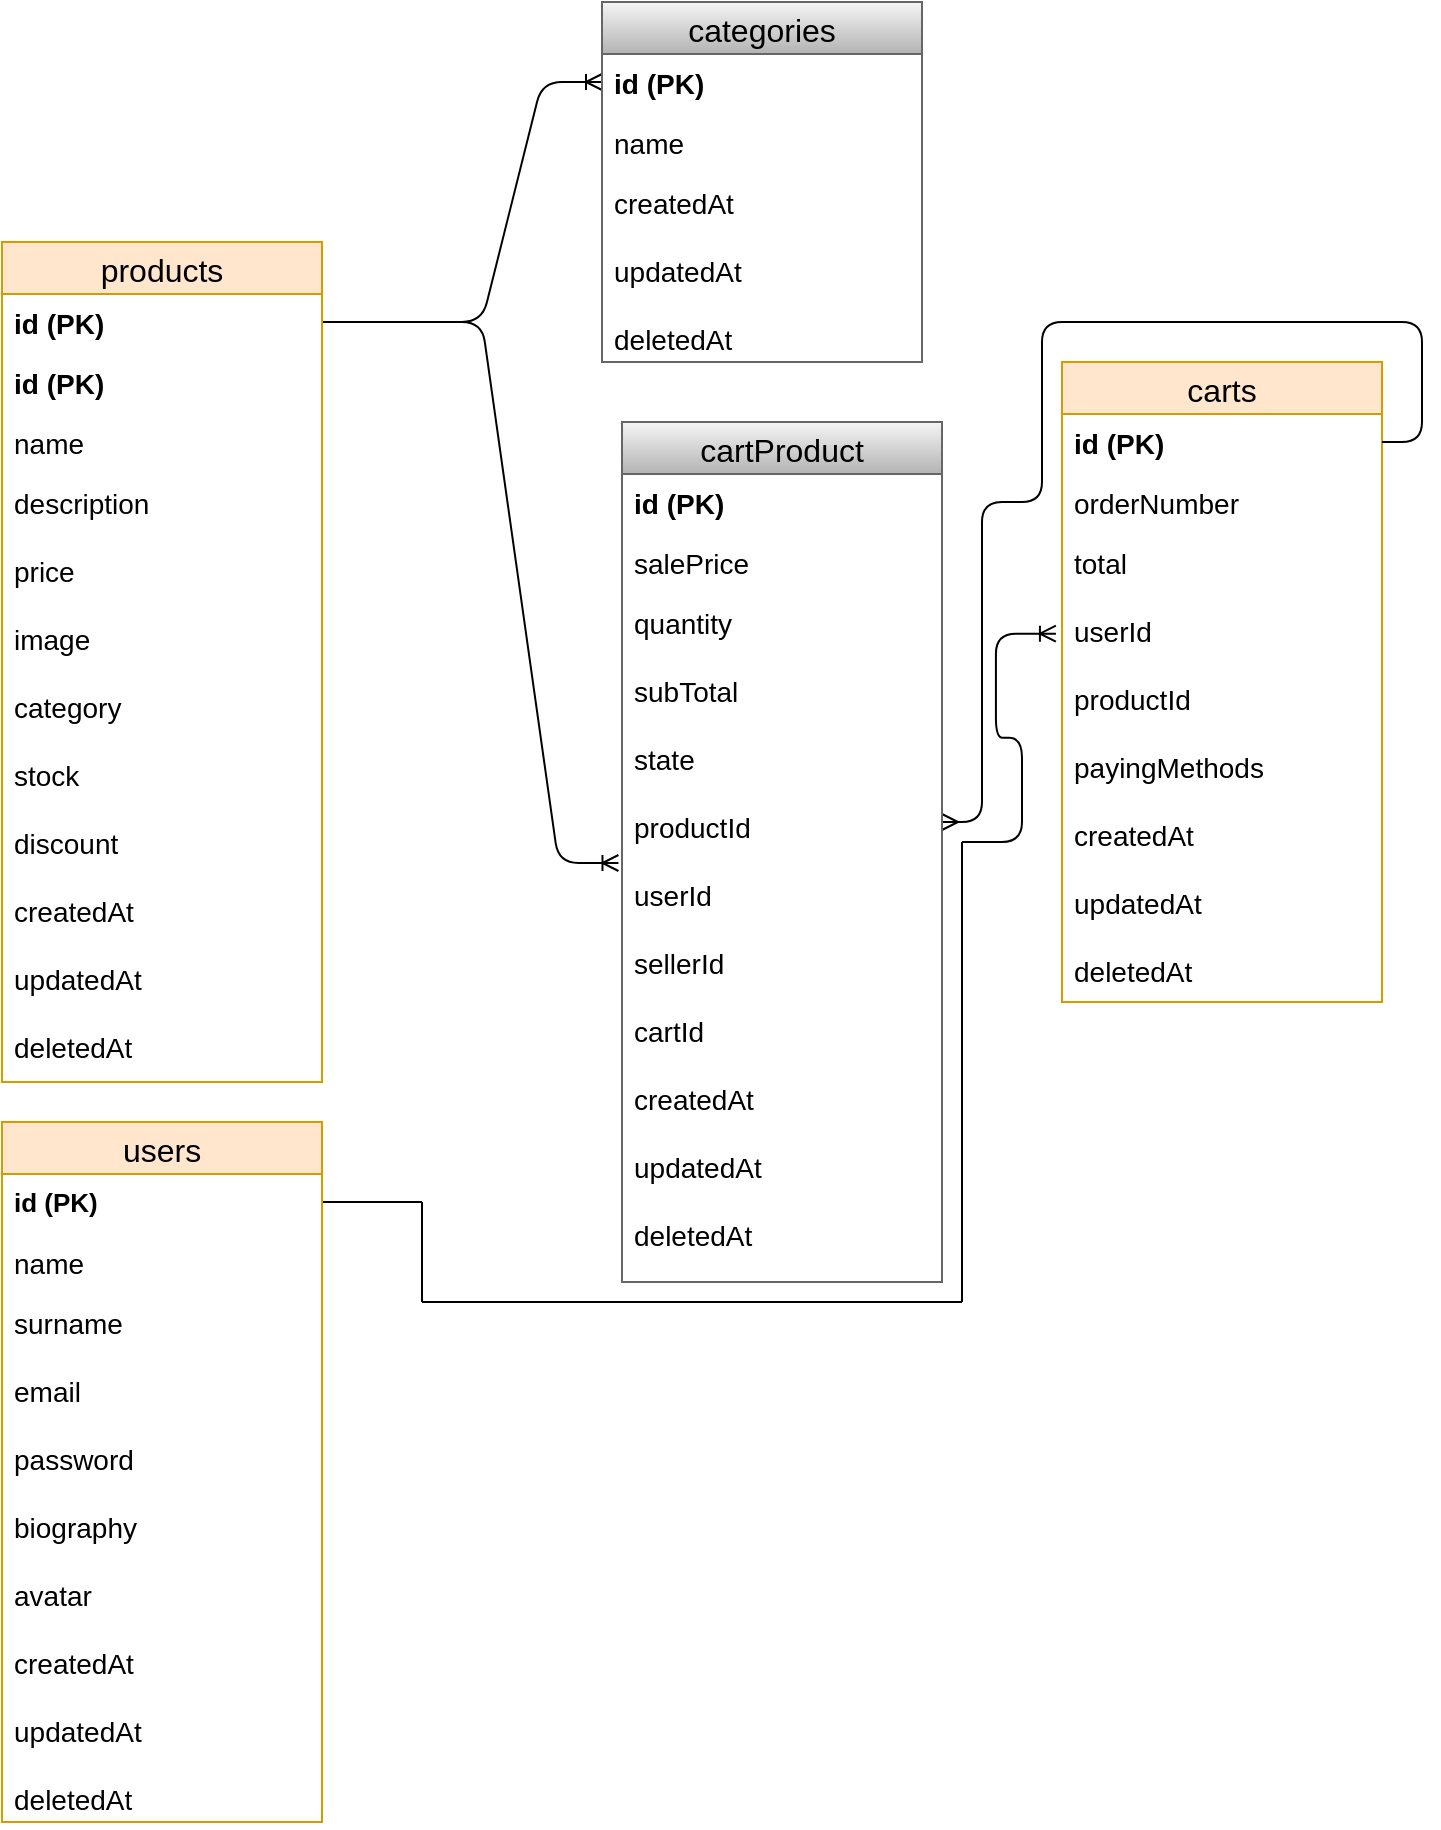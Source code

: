 <mxfile version="13.6.2" type="device"><diagram id="rAe9dbiCioBIH7oQ1yqB" name="Page-1"><mxGraphModel dx="1319" dy="2886" grid="1" gridSize="10" guides="1" tooltips="1" connect="1" arrows="1" fold="1" page="1" pageScale="1" pageWidth="827" pageHeight="1169" math="0" shadow="0"><root><mxCell id="0"/><mxCell id="1" parent="0"/><mxCell id="lOi4-iCF0sRZdIJCkl7v-44" value="" style="endArrow=none;html=1;rounded=0;fontSize=14;" edge="1" parent="1"><mxGeometry relative="1" as="geometry"><mxPoint x="210" y="-1090" as="sourcePoint"/><mxPoint x="260" y="-1090" as="targetPoint"/><Array as="points"><mxPoint x="240" y="-1090"/></Array></mxGeometry></mxCell><mxCell id="lOi4-iCF0sRZdIJCkl7v-52" value="" style="endArrow=none;html=1;rounded=0;fontSize=14;" edge="1" parent="1"><mxGeometry relative="1" as="geometry"><mxPoint x="210" y="-650" as="sourcePoint"/><mxPoint x="260" y="-650" as="targetPoint"/><Array as="points"><mxPoint x="240" y="-650"/></Array></mxGeometry></mxCell><mxCell id="lOi4-iCF0sRZdIJCkl7v-54" value="" style="endArrow=none;html=1;rounded=0;fontSize=14;" edge="1" parent="1"><mxGeometry relative="1" as="geometry"><mxPoint x="260" y="-600" as="sourcePoint"/><mxPoint x="530" y="-600" as="targetPoint"/></mxGeometry></mxCell><mxCell id="lOi4-iCF0sRZdIJCkl7v-55" value="" style="endArrow=none;html=1;rounded=0;fontSize=14;" edge="1" parent="1"><mxGeometry relative="1" as="geometry"><mxPoint x="260" y="-650" as="sourcePoint"/><mxPoint x="260" y="-600" as="targetPoint"/></mxGeometry></mxCell><mxCell id="lOi4-iCF0sRZdIJCkl7v-56" value="" style="endArrow=none;html=1;rounded=0;fontSize=14;" edge="1" parent="1"><mxGeometry relative="1" as="geometry"><mxPoint x="530" y="-830" as="sourcePoint"/><mxPoint x="530" y="-600" as="targetPoint"/><Array as="points"/></mxGeometry></mxCell><mxCell id="lOi4-iCF0sRZdIJCkl7v-57" value="" style="edgeStyle=entityRelationEdgeStyle;fontSize=12;html=1;endArrow=ERoneToMany;entryX=-0.019;entryY=0.213;entryDx=0;entryDy=0;entryPerimeter=0;" edge="1" parent="1" target="lOi4-iCF0sRZdIJCkl7v-15"><mxGeometry width="100" height="100" relative="1" as="geometry"><mxPoint x="530" y="-830" as="sourcePoint"/><mxPoint x="580" y="-940" as="targetPoint"/></mxGeometry></mxCell><mxCell id="lOi4-iCF0sRZdIJCkl7v-58" value="" style="edgeStyle=entityRelationEdgeStyle;fontSize=12;html=1;endArrow=ERoneToMany;" edge="1" parent="1"><mxGeometry width="100" height="100" relative="1" as="geometry"><mxPoint x="260" y="-1090" as="sourcePoint"/><mxPoint x="350" y="-1210" as="targetPoint"/></mxGeometry></mxCell><mxCell id="lOi4-iCF0sRZdIJCkl7v-59" value="" style="edgeStyle=entityRelationEdgeStyle;fontSize=12;html=1;endArrow=ERoneToMany;entryX=-0.011;entryY=0.391;entryDx=0;entryDy=0;entryPerimeter=0;" edge="1" parent="1" target="lOi4-iCF0sRZdIJCkl7v-20"><mxGeometry width="100" height="100" relative="1" as="geometry"><mxPoint x="260" y="-1090" as="sourcePoint"/><mxPoint x="300" y="-840" as="targetPoint"/></mxGeometry></mxCell><mxCell id="lOi4-iCF0sRZdIJCkl7v-21" value="categories" style="swimlane;fontStyle=0;childLayout=stackLayout;horizontal=1;startSize=26;horizontalStack=0;resizeParent=1;resizeParentMax=0;resizeLast=0;collapsible=1;marginBottom=0;align=center;fontSize=16;fillColor=#f5f5f5;strokeColor=#666666;gradientColor=#b3b3b3;" vertex="1" parent="1"><mxGeometry x="350" y="-1250" width="160" height="180" as="geometry"/></mxCell><mxCell id="lOi4-iCF0sRZdIJCkl7v-22" value="id (PK)" style="text;strokeColor=none;fillColor=none;spacingLeft=4;spacingRight=4;overflow=hidden;rotatable=0;points=[[0,0.5],[1,0.5]];portConstraint=eastwest;fontSize=14;fontStyle=1" vertex="1" parent="lOi4-iCF0sRZdIJCkl7v-21"><mxGeometry y="26" width="160" height="30" as="geometry"/></mxCell><mxCell id="lOi4-iCF0sRZdIJCkl7v-23" value="name" style="text;strokeColor=none;fillColor=none;spacingLeft=4;spacingRight=4;overflow=hidden;rotatable=0;points=[[0,0.5],[1,0.5]];portConstraint=eastwest;fontSize=14;" vertex="1" parent="lOi4-iCF0sRZdIJCkl7v-21"><mxGeometry y="56" width="160" height="30" as="geometry"/></mxCell><mxCell id="lOi4-iCF0sRZdIJCkl7v-24" value="createdAt&#10;&#10;updatedAt&#10;&#10;deletedAt" style="text;strokeColor=none;fillColor=none;spacingLeft=4;spacingRight=4;overflow=hidden;rotatable=0;points=[[0,0.5],[1,0.5]];portConstraint=eastwest;fontSize=14;" vertex="1" parent="lOi4-iCF0sRZdIJCkl7v-21"><mxGeometry y="86" width="160" height="94" as="geometry"/></mxCell><mxCell id="lOi4-iCF0sRZdIJCkl7v-12" value="carts" style="swimlane;fontStyle=0;childLayout=stackLayout;horizontal=1;startSize=26;horizontalStack=0;resizeParent=1;resizeParentMax=0;resizeLast=0;collapsible=1;marginBottom=0;align=center;fontSize=16;fillColor=#ffe6cc;strokeColor=#d79b00;" vertex="1" parent="1"><mxGeometry x="580" y="-1070" width="160" height="320" as="geometry"/></mxCell><mxCell id="lOi4-iCF0sRZdIJCkl7v-61" value="id (PK)" style="text;strokeColor=none;fillColor=none;spacingLeft=4;spacingRight=4;overflow=hidden;rotatable=0;points=[[0,0.5],[1,0.5]];portConstraint=eastwest;fontSize=14;fontStyle=1" vertex="1" parent="lOi4-iCF0sRZdIJCkl7v-12"><mxGeometry y="26" width="160" height="30" as="geometry"/></mxCell><mxCell id="lOi4-iCF0sRZdIJCkl7v-14" value="orderNumber" style="text;strokeColor=none;fillColor=none;spacingLeft=4;spacingRight=4;overflow=hidden;rotatable=0;points=[[0,0.5],[1,0.5]];portConstraint=eastwest;fontSize=14;" vertex="1" parent="lOi4-iCF0sRZdIJCkl7v-12"><mxGeometry y="56" width="160" height="30" as="geometry"/></mxCell><mxCell id="lOi4-iCF0sRZdIJCkl7v-15" value="total&#10;&#10;userId&#10;&#10;productId&#10;&#10;payingMethods&#10;&#10;createdAt&#10;&#10;updatedAt&#10;&#10;deletedAt" style="text;strokeColor=none;fillColor=none;spacingLeft=4;spacingRight=4;overflow=hidden;rotatable=0;points=[[0,0.5],[1,0.5]];portConstraint=eastwest;fontSize=14;" vertex="1" parent="lOi4-iCF0sRZdIJCkl7v-12"><mxGeometry y="86" width="160" height="234" as="geometry"/></mxCell><mxCell id="lOi4-iCF0sRZdIJCkl7v-71" value="" style="edgeStyle=orthogonalEdgeStyle;fontSize=12;html=1;endArrow=ERmany;" edge="1" parent="1"><mxGeometry width="100" height="100" relative="1" as="geometry"><mxPoint x="740" y="-1030" as="sourcePoint"/><mxPoint x="520" y="-840" as="targetPoint"/><Array as="points"><mxPoint x="760" y="-1030"/><mxPoint x="760" y="-1090"/><mxPoint x="570" y="-1090"/><mxPoint x="570" y="-1000"/><mxPoint x="540" y="-1000"/><mxPoint x="540" y="-840"/></Array></mxGeometry></mxCell><mxCell id="lOi4-iCF0sRZdIJCkl7v-17" value="cartProduct" style="swimlane;fontStyle=0;childLayout=stackLayout;horizontal=1;startSize=26;horizontalStack=0;resizeParent=1;resizeParentMax=0;resizeLast=0;collapsible=1;marginBottom=0;align=center;fontSize=16;fillColor=#f5f5f5;strokeColor=#666666;gradientColor=#b3b3b3;" vertex="1" parent="1"><mxGeometry x="360" y="-1040" width="160" height="430" as="geometry"/></mxCell><mxCell id="lOi4-iCF0sRZdIJCkl7v-18" value="id (PK)" style="text;strokeColor=none;fillColor=none;spacingLeft=4;spacingRight=4;overflow=hidden;rotatable=0;points=[[0,0.5],[1,0.5]];portConstraint=eastwest;fontSize=14;fontStyle=1" vertex="1" parent="lOi4-iCF0sRZdIJCkl7v-17"><mxGeometry y="26" width="160" height="30" as="geometry"/></mxCell><mxCell id="lOi4-iCF0sRZdIJCkl7v-19" value="salePrice" style="text;strokeColor=none;fillColor=none;spacingLeft=4;spacingRight=4;overflow=hidden;rotatable=0;points=[[0,0.5],[1,0.5]];portConstraint=eastwest;fontSize=14;" vertex="1" parent="lOi4-iCF0sRZdIJCkl7v-17"><mxGeometry y="56" width="160" height="30" as="geometry"/></mxCell><mxCell id="lOi4-iCF0sRZdIJCkl7v-20" value="quantity&#10;&#10;subTotal&#10;&#10;state&#10;&#10;productId&#10;&#10;userId&#10;&#10;sellerId&#10;&#10;cartId&#10;&#10;createdAt&#10;&#10;updatedAt&#10;&#10;deletedAt" style="text;strokeColor=none;fillColor=none;spacingLeft=4;spacingRight=4;overflow=hidden;rotatable=0;points=[[0,0.5],[1,0.5]];portConstraint=eastwest;fontSize=14;" vertex="1" parent="lOi4-iCF0sRZdIJCkl7v-17"><mxGeometry y="86" width="160" height="344" as="geometry"/></mxCell><mxCell id="lOi4-iCF0sRZdIJCkl7v-26" value="products" style="swimlane;fontStyle=0;childLayout=stackLayout;horizontal=1;startSize=26;horizontalStack=0;resizeParent=1;resizeParentMax=0;resizeLast=0;collapsible=1;marginBottom=0;align=center;fontSize=16;fillColor=#ffe6cc;strokeColor=#d79b00;" vertex="1" parent="1"><mxGeometry x="50" y="-1130" width="160" height="420" as="geometry"/></mxCell><mxCell id="lOi4-iCF0sRZdIJCkl7v-27" value="id (PK)" style="text;strokeColor=none;fillColor=none;spacingLeft=4;spacingRight=4;overflow=hidden;rotatable=0;points=[[0,0.5],[1,0.5]];portConstraint=eastwest;fontSize=14;fontStyle=1" vertex="1" parent="lOi4-iCF0sRZdIJCkl7v-26"><mxGeometry y="26" width="160" height="30" as="geometry"/></mxCell><mxCell id="lOi4-iCF0sRZdIJCkl7v-72" value="id (PK)" style="text;strokeColor=none;fillColor=none;spacingLeft=4;spacingRight=4;overflow=hidden;rotatable=0;points=[[0,0.5],[1,0.5]];portConstraint=eastwest;fontSize=14;fontStyle=1" vertex="1" parent="lOi4-iCF0sRZdIJCkl7v-26"><mxGeometry y="56" width="160" height="30" as="geometry"/></mxCell><mxCell id="lOi4-iCF0sRZdIJCkl7v-28" value="name" style="text;strokeColor=none;fillColor=none;spacingLeft=4;spacingRight=4;overflow=hidden;rotatable=0;points=[[0,0.5],[1,0.5]];portConstraint=eastwest;fontSize=14;" vertex="1" parent="lOi4-iCF0sRZdIJCkl7v-26"><mxGeometry y="86" width="160" height="30" as="geometry"/></mxCell><mxCell id="lOi4-iCF0sRZdIJCkl7v-29" value="description&#10;&#10;price&#10;&#10;image&#10;&#10;category&#10;&#10;stock&#10;&#10;discount&#10;&#10;createdAt&#10;&#10;updatedAt&#10;&#10;deletedAt" style="text;strokeColor=none;fillColor=none;spacingLeft=4;spacingRight=4;overflow=hidden;rotatable=0;points=[[0,0.5],[1,0.5]];portConstraint=eastwest;fontSize=14;" vertex="1" parent="lOi4-iCF0sRZdIJCkl7v-26"><mxGeometry y="116" width="160" height="304" as="geometry"/></mxCell><mxCell id="lOi4-iCF0sRZdIJCkl7v-30" value="users" style="swimlane;fontStyle=0;childLayout=stackLayout;horizontal=1;startSize=26;horizontalStack=0;resizeParent=1;resizeParentMax=0;resizeLast=0;collapsible=1;marginBottom=0;align=center;fontSize=16;fillColor=#ffe6cc;strokeColor=#d79b00;" vertex="1" parent="1"><mxGeometry x="50" y="-690" width="160" height="350" as="geometry"/></mxCell><mxCell id="lOi4-iCF0sRZdIJCkl7v-31" value="id (PK)" style="text;strokeColor=none;fillColor=none;spacingLeft=4;spacingRight=4;overflow=hidden;rotatable=0;points=[[0,0.5],[1,0.5]];portConstraint=eastwest;fontSize=13;fontStyle=1" vertex="1" parent="lOi4-iCF0sRZdIJCkl7v-30"><mxGeometry y="26" width="160" height="30" as="geometry"/></mxCell><mxCell id="lOi4-iCF0sRZdIJCkl7v-32" value="name" style="text;strokeColor=none;fillColor=none;spacingLeft=4;spacingRight=4;overflow=hidden;rotatable=0;points=[[0,0.5],[1,0.5]];portConstraint=eastwest;fontSize=14;" vertex="1" parent="lOi4-iCF0sRZdIJCkl7v-30"><mxGeometry y="56" width="160" height="30" as="geometry"/></mxCell><mxCell id="lOi4-iCF0sRZdIJCkl7v-33" value="surname&#10;&#10;email&#10;&#10;password&#10;&#10;biography&#10;&#10;avatar&#10;&#10;createdAt&#10;&#10;updatedAt&#10;&#10;deletedAt" style="text;strokeColor=none;fillColor=none;spacingLeft=4;spacingRight=4;overflow=hidden;rotatable=0;points=[[0,0.5],[1,0.5]];portConstraint=eastwest;fontSize=14;" vertex="1" parent="lOi4-iCF0sRZdIJCkl7v-30"><mxGeometry y="86" width="160" height="264" as="geometry"/></mxCell></root></mxGraphModel></diagram></mxfile>